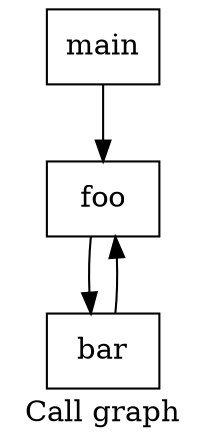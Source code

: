 digraph "Call graph" {
	label="Call graph";

	Node0x7f99244110d0 [shape=record,label="{foo}"];
	Node0x7f99244110d0 -> Node0x7f9924411150;
	Node0x7f9924411150 [shape=record,label="{bar}"];
	Node0x7f9924411150 -> Node0x7f99244110d0;
	Node0x7f99244111f0 [shape=record,label="{main}"];
	Node0x7f99244111f0 -> Node0x7f99244110d0;
}
